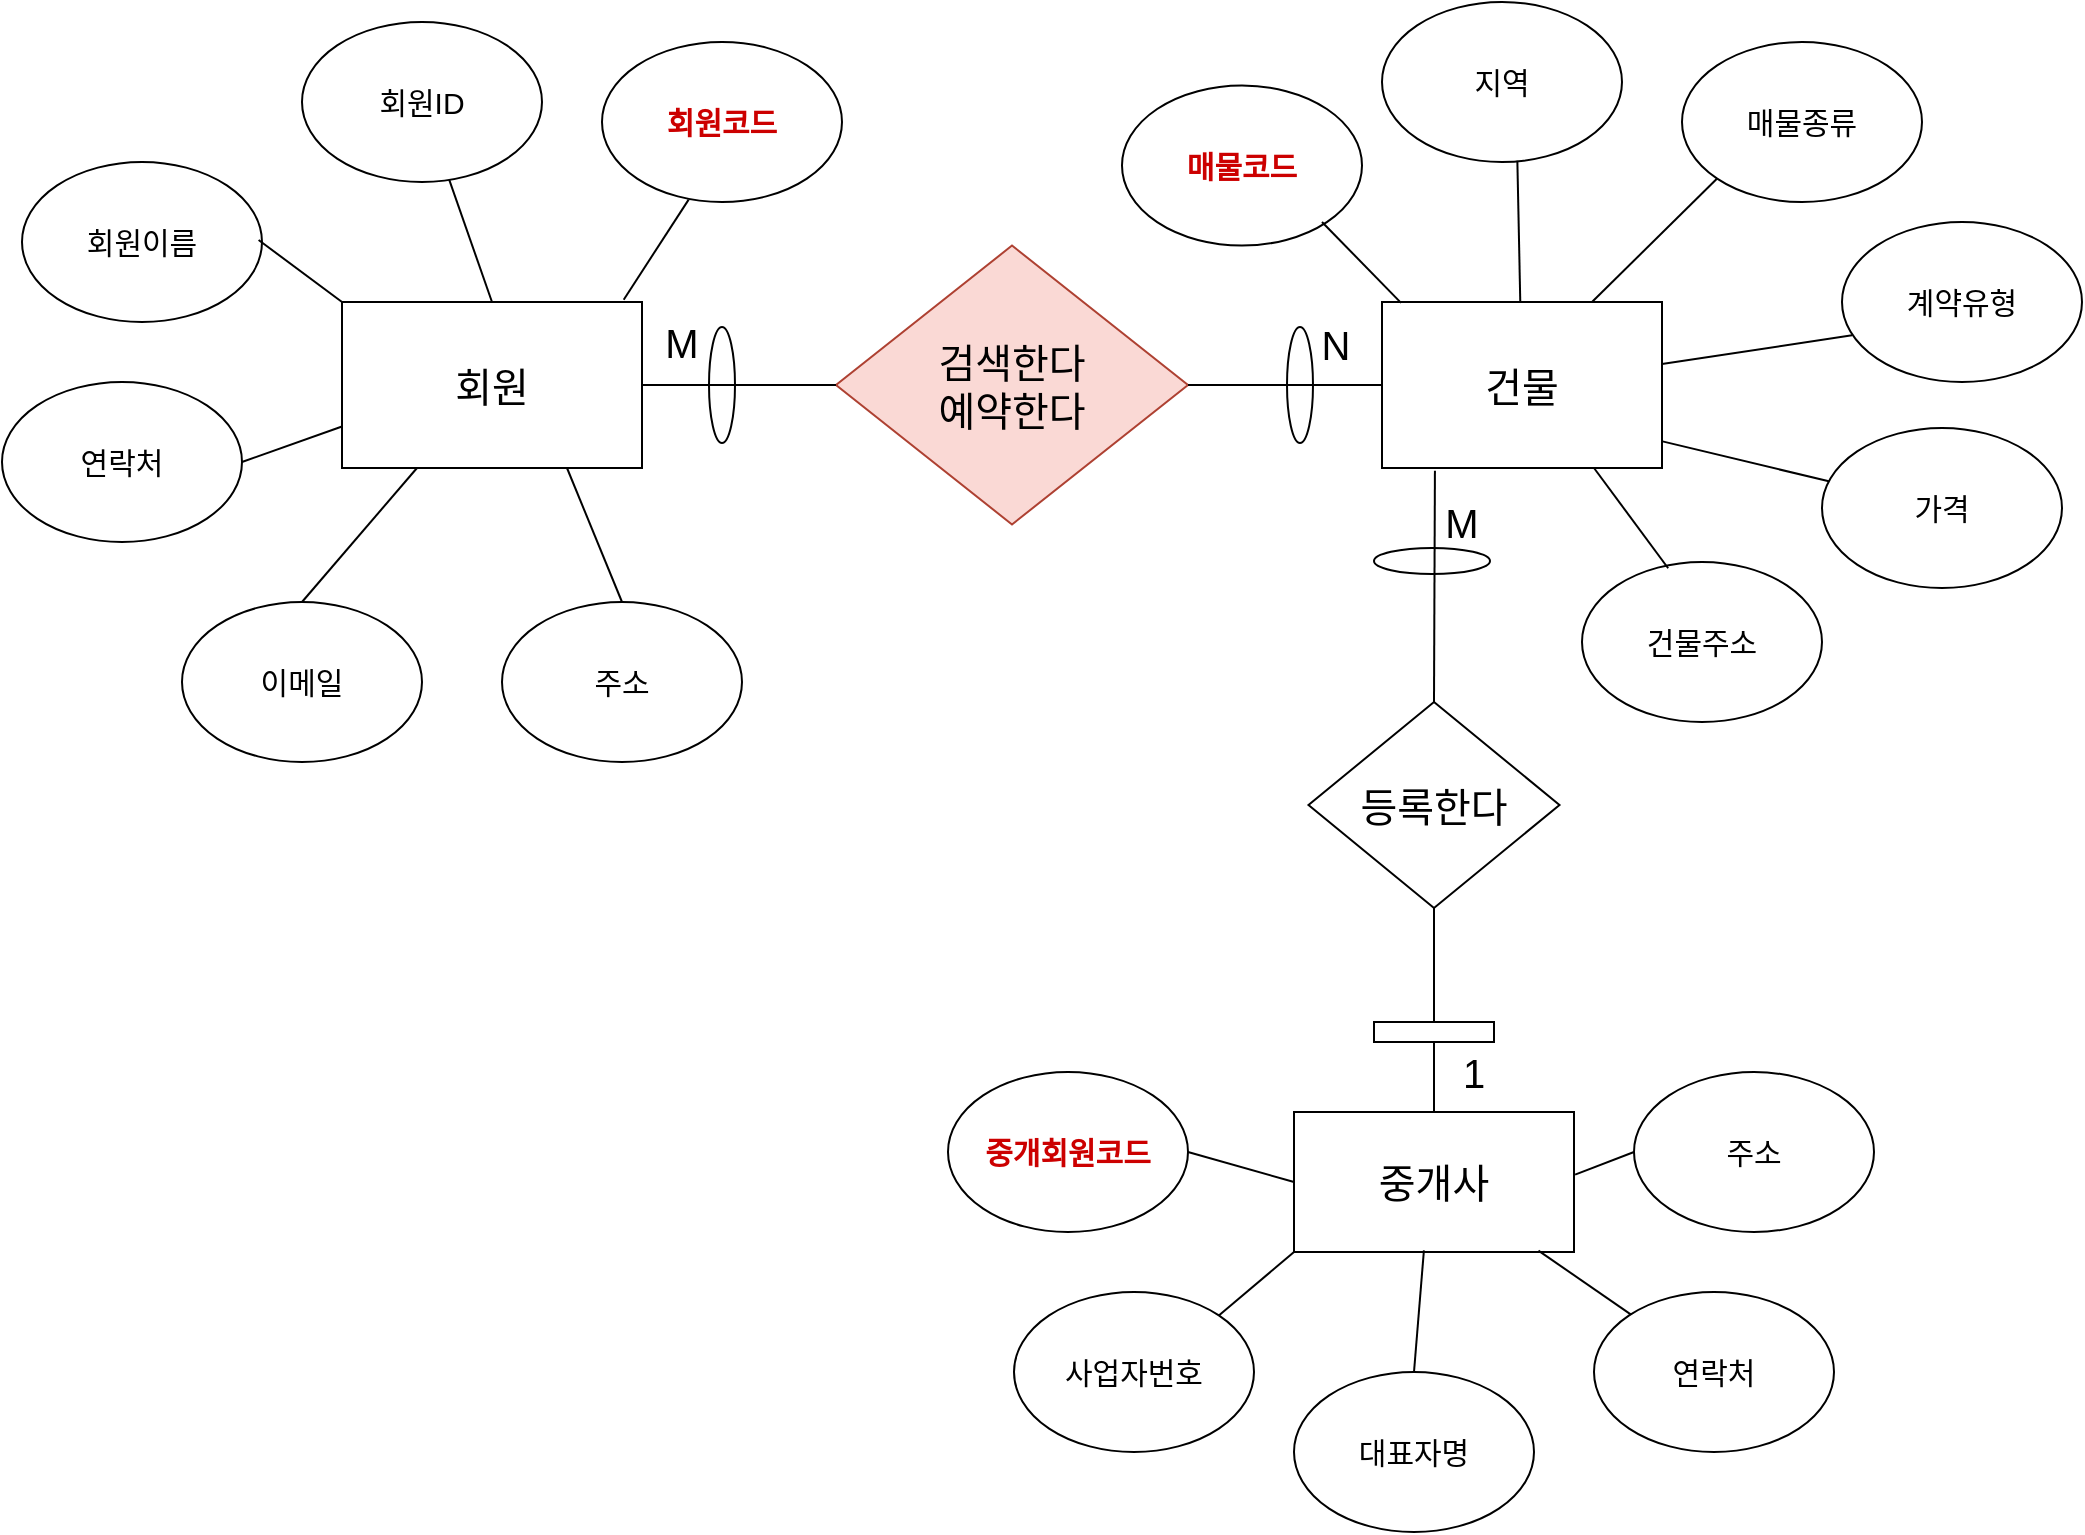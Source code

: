 <mxfile version="14.1.2" type="device"><diagram id="u3wPE3HPDrJIu6_VRbMG" name="페이지-1"><mxGraphModel dx="691" dy="446" grid="1" gridSize="10" guides="1" tooltips="1" connect="1" arrows="1" fold="1" page="1" pageScale="1" pageWidth="3300" pageHeight="2339" math="0" shadow="0"><root><mxCell id="0"/><mxCell id="1" parent="0"/><mxCell id="IWm-o88an2oEyvBA2lfc-1" value="회원" style="rounded=0;whiteSpace=wrap;html=1;fontSize=20;" parent="1" vertex="1"><mxGeometry x="1110" y="670" width="150" height="83" as="geometry"/></mxCell><mxCell id="IWm-o88an2oEyvBA2lfc-2" value="건물" style="rounded=0;whiteSpace=wrap;html=1;fontSize=20;" parent="1" vertex="1"><mxGeometry x="1630" y="670" width="140" height="83" as="geometry"/></mxCell><mxCell id="IWm-o88an2oEyvBA2lfc-3" value="&lt;span&gt;&lt;font&gt;검색한다&lt;br&gt;예약한다&lt;/font&gt;&lt;/span&gt;" style="rhombus;whiteSpace=wrap;html=1;fontSize=20;fontStyle=0;fillColor=#fad9d5;strokeColor=#ae4132;" parent="1" vertex="1"><mxGeometry x="1357" y="641.78" width="176" height="139.45" as="geometry"/></mxCell><mxCell id="IWm-o88an2oEyvBA2lfc-4" value="&lt;b&gt;&lt;font color=&quot;#cc0000&quot;&gt;회원코드&lt;/font&gt;&lt;/b&gt;" style="ellipse;whiteSpace=wrap;html=1;fontSize=15;" parent="1" vertex="1"><mxGeometry x="1240" y="540" width="120" height="80" as="geometry"/></mxCell><mxCell id="IWm-o88an2oEyvBA2lfc-5" value="회원ID" style="ellipse;whiteSpace=wrap;html=1;fontSize=15;" parent="1" vertex="1"><mxGeometry x="1090" y="530" width="120" height="80" as="geometry"/></mxCell><mxCell id="IWm-o88an2oEyvBA2lfc-6" value="회원이름" style="ellipse;whiteSpace=wrap;html=1;fontSize=15;" parent="1" vertex="1"><mxGeometry x="950" y="600" width="120" height="80" as="geometry"/></mxCell><mxCell id="IWm-o88an2oEyvBA2lfc-7" value="연락처" style="ellipse;whiteSpace=wrap;html=1;fontSize=15;" parent="1" vertex="1"><mxGeometry x="940" y="710" width="120" height="80" as="geometry"/></mxCell><mxCell id="IWm-o88an2oEyvBA2lfc-8" value="이메일" style="ellipse;whiteSpace=wrap;html=1;fontSize=15;" parent="1" vertex="1"><mxGeometry x="1030" y="820" width="120" height="80" as="geometry"/></mxCell><mxCell id="IWm-o88an2oEyvBA2lfc-9" value="주소" style="ellipse;whiteSpace=wrap;html=1;fontSize=15;" parent="1" vertex="1"><mxGeometry x="1190" y="820" width="120" height="80" as="geometry"/></mxCell><mxCell id="IWm-o88an2oEyvBA2lfc-11" value="" style="endArrow=none;html=1;fontSize=15;exitX=1;exitY=0.5;exitDx=0;exitDy=0;entryX=0;entryY=0.5;entryDx=0;entryDy=0;" parent="1" source="IWm-o88an2oEyvBA2lfc-1" target="IWm-o88an2oEyvBA2lfc-3" edge="1"><mxGeometry width="50" height="50" relative="1" as="geometry"><mxPoint x="1440" y="790" as="sourcePoint"/><mxPoint x="1490" y="740" as="targetPoint"/></mxGeometry></mxCell><mxCell id="IWm-o88an2oEyvBA2lfc-12" value="" style="endArrow=none;html=1;fontSize=15;entryX=0;entryY=0.5;entryDx=0;entryDy=0;exitX=1;exitY=0.5;exitDx=0;exitDy=0;" parent="1" source="IWm-o88an2oEyvBA2lfc-3" target="IWm-o88an2oEyvBA2lfc-2" edge="1"><mxGeometry width="50" height="50" relative="1" as="geometry"><mxPoint x="1440" y="790" as="sourcePoint"/><mxPoint x="1490" y="740" as="targetPoint"/></mxGeometry></mxCell><mxCell id="IWm-o88an2oEyvBA2lfc-13" value="" style="endArrow=none;html=1;fontSize=15;entryX=0.361;entryY=0.985;entryDx=0;entryDy=0;entryPerimeter=0;exitX=0.939;exitY=-0.014;exitDx=0;exitDy=0;exitPerimeter=0;" parent="1" source="IWm-o88an2oEyvBA2lfc-1" target="IWm-o88an2oEyvBA2lfc-4" edge="1"><mxGeometry width="50" height="50" relative="1" as="geometry"><mxPoint x="1260" y="660" as="sourcePoint"/><mxPoint x="1510" y="740" as="targetPoint"/></mxGeometry></mxCell><mxCell id="IWm-o88an2oEyvBA2lfc-15" value="M" style="text;html=1;strokeColor=none;fillColor=none;align=center;verticalAlign=middle;whiteSpace=wrap;rounded=0;fontSize=20;" parent="1" vertex="1"><mxGeometry x="1260" y="680" width="40" height="20" as="geometry"/></mxCell><mxCell id="IWm-o88an2oEyvBA2lfc-17" value="N" style="text;html=1;strokeColor=none;fillColor=none;align=center;verticalAlign=middle;whiteSpace=wrap;rounded=0;fontSize=20;" parent="1" vertex="1"><mxGeometry x="1587" y="681" width="40" height="20" as="geometry"/></mxCell><mxCell id="IWm-o88an2oEyvBA2lfc-18" value="중개사" style="rounded=0;whiteSpace=wrap;html=1;fontSize=20;" parent="1" vertex="1"><mxGeometry x="1586" y="1075" width="140" height="70" as="geometry"/></mxCell><mxCell id="IWm-o88an2oEyvBA2lfc-21" value="" style="endArrow=none;html=1;fontSize=20;entryX=0.189;entryY=1.016;entryDx=0;entryDy=0;exitX=0.5;exitY=0;exitDx=0;exitDy=0;entryPerimeter=0;" parent="1" target="IWm-o88an2oEyvBA2lfc-2" edge="1" source="IWm-o88an2oEyvBA2lfc-35"><mxGeometry width="50" height="50" relative="1" as="geometry"><mxPoint x="1700.0" y="880" as="sourcePoint"/><mxPoint x="1510" y="770" as="targetPoint"/></mxGeometry></mxCell><mxCell id="IWm-o88an2oEyvBA2lfc-22" value="&lt;b&gt;&lt;font color=&quot;#cc0000&quot;&gt;매물코드&lt;/font&gt;&lt;/b&gt;" style="ellipse;whiteSpace=wrap;html=1;fontSize=15;" parent="1" vertex="1"><mxGeometry x="1500" y="561.78" width="120" height="80" as="geometry"/></mxCell><mxCell id="IWm-o88an2oEyvBA2lfc-23" value="지역" style="ellipse;whiteSpace=wrap;html=1;fontSize=15;" parent="1" vertex="1"><mxGeometry x="1630" y="520" width="120" height="80" as="geometry"/></mxCell><mxCell id="IWm-o88an2oEyvBA2lfc-24" value="매물종류" style="ellipse;whiteSpace=wrap;html=1;fontSize=15;" parent="1" vertex="1"><mxGeometry x="1780" y="540" width="120" height="80" as="geometry"/></mxCell><mxCell id="IWm-o88an2oEyvBA2lfc-25" value="&lt;font color=&quot;#cc0000&quot;&gt;&lt;b&gt;중개회원코드&lt;/b&gt;&lt;/font&gt;" style="ellipse;whiteSpace=wrap;html=1;fontSize=15;" parent="1" vertex="1"><mxGeometry x="1413" y="1055" width="120" height="80" as="geometry"/></mxCell><mxCell id="IWm-o88an2oEyvBA2lfc-26" value="사업자번호" style="ellipse;whiteSpace=wrap;html=1;fontSize=15;" parent="1" vertex="1"><mxGeometry x="1446" y="1165" width="120" height="80" as="geometry"/></mxCell><mxCell id="IWm-o88an2oEyvBA2lfc-27" value="대표자명" style="ellipse;whiteSpace=wrap;html=1;fontSize=15;" parent="1" vertex="1"><mxGeometry x="1586" y="1205" width="120" height="80" as="geometry"/></mxCell><mxCell id="IWm-o88an2oEyvBA2lfc-28" value="연락처" style="ellipse;whiteSpace=wrap;html=1;fontSize=15;" parent="1" vertex="1"><mxGeometry x="1736" y="1165" width="120" height="80" as="geometry"/></mxCell><mxCell id="IWm-o88an2oEyvBA2lfc-30" value="주소" style="ellipse;whiteSpace=wrap;html=1;fontSize=15;" parent="1" vertex="1"><mxGeometry x="1756" y="1055" width="120" height="80" as="geometry"/></mxCell><mxCell id="IWm-o88an2oEyvBA2lfc-32" value="" style="endArrow=none;html=1;fontSize=20;entryX=0.5;entryY=1;entryDx=0;entryDy=0;exitX=0.5;exitY=0;exitDx=0;exitDy=0;" parent="1" source="IWm-o88an2oEyvBA2lfc-18" edge="1"><mxGeometry width="50" height="50" relative="1" as="geometry"><mxPoint x="1656.0" y="1075" as="sourcePoint"/><mxPoint x="1656.0" y="960" as="targetPoint"/></mxGeometry></mxCell><mxCell id="IWm-o88an2oEyvBA2lfc-35" value="등록한다" style="rhombus;whiteSpace=wrap;html=1;fontSize=20;" parent="1" vertex="1"><mxGeometry x="1593.25" y="870" width="125.5" height="103" as="geometry"/></mxCell><mxCell id="IWm-o88an2oEyvBA2lfc-36" value="M" style="text;html=1;strokeColor=none;fillColor=none;align=center;verticalAlign=middle;whiteSpace=wrap;rounded=0;fontSize=20;" parent="1" vertex="1"><mxGeometry x="1650" y="770" width="40" height="20" as="geometry"/></mxCell><mxCell id="IWm-o88an2oEyvBA2lfc-37" value="1" style="text;html=1;strokeColor=none;fillColor=none;align=center;verticalAlign=middle;whiteSpace=wrap;rounded=0;fontSize=20;" parent="1" vertex="1"><mxGeometry x="1656" y="1045" width="40" height="20" as="geometry"/></mxCell><mxCell id="IWm-o88an2oEyvBA2lfc-40" value="" style="endArrow=none;html=1;fontSize=15;exitX=0.5;exitY=0;exitDx=0;exitDy=0;" parent="1" source="IWm-o88an2oEyvBA2lfc-1" target="IWm-o88an2oEyvBA2lfc-5" edge="1"><mxGeometry width="50" height="50" relative="1" as="geometry"><mxPoint x="1260.85" y="678.838" as="sourcePoint"/><mxPoint x="1293.32" y="628.8" as="targetPoint"/></mxGeometry></mxCell><mxCell id="IWm-o88an2oEyvBA2lfc-41" value="" style="endArrow=none;html=1;fontSize=15;exitX=0;exitY=0;exitDx=0;exitDy=0;" parent="1" source="IWm-o88an2oEyvBA2lfc-1" edge="1"><mxGeometry width="50" height="50" relative="1" as="geometry"><mxPoint x="1090.0" y="700" as="sourcePoint"/><mxPoint x="1068.307" y="639.004" as="targetPoint"/></mxGeometry></mxCell><mxCell id="IWm-o88an2oEyvBA2lfc-42" value="" style="endArrow=none;html=1;fontSize=15;exitX=0;exitY=0.75;exitDx=0;exitDy=0;entryX=1;entryY=0.5;entryDx=0;entryDy=0;" parent="1" source="IWm-o88an2oEyvBA2lfc-1" target="IWm-o88an2oEyvBA2lfc-7" edge="1"><mxGeometry width="50" height="50" relative="1" as="geometry"><mxPoint x="1120" y="680.0" as="sourcePoint"/><mxPoint x="1078.307" y="649.004" as="targetPoint"/></mxGeometry></mxCell><mxCell id="IWm-o88an2oEyvBA2lfc-43" value="" style="endArrow=none;html=1;fontSize=15;exitX=0.25;exitY=1;exitDx=0;exitDy=0;entryX=0.5;entryY=0;entryDx=0;entryDy=0;" parent="1" source="IWm-o88an2oEyvBA2lfc-1" target="IWm-o88an2oEyvBA2lfc-8" edge="1"><mxGeometry width="50" height="50" relative="1" as="geometry"><mxPoint x="1120" y="742.25" as="sourcePoint"/><mxPoint x="1070.0" y="760" as="targetPoint"/></mxGeometry></mxCell><mxCell id="IWm-o88an2oEyvBA2lfc-44" value="" style="endArrow=none;html=1;fontSize=15;exitX=0.75;exitY=1;exitDx=0;exitDy=0;entryX=0.5;entryY=0;entryDx=0;entryDy=0;" parent="1" source="IWm-o88an2oEyvBA2lfc-1" target="IWm-o88an2oEyvBA2lfc-9" edge="1"><mxGeometry width="50" height="50" relative="1" as="geometry"><mxPoint x="1157.5" y="763" as="sourcePoint"/><mxPoint x="1130" y="810" as="targetPoint"/></mxGeometry></mxCell><mxCell id="IWm-o88an2oEyvBA2lfc-45" value="" style="endArrow=none;html=1;fontSize=15;entryX=0;entryY=0.5;entryDx=0;entryDy=0;exitX=1;exitY=0.5;exitDx=0;exitDy=0;" parent="1" source="IWm-o88an2oEyvBA2lfc-25" target="IWm-o88an2oEyvBA2lfc-18" edge="1"><mxGeometry width="50" height="50" relative="1" as="geometry"><mxPoint x="1543" y="1120" as="sourcePoint"/><mxPoint x="1593" y="1070" as="targetPoint"/></mxGeometry></mxCell><mxCell id="lhCMpyNS6NEBSbxRjuIq-1" value="" style="endArrow=none;html=1;fontSize=15;entryX=0;entryY=1;entryDx=0;entryDy=0;exitX=1;exitY=0;exitDx=0;exitDy=0;" edge="1" parent="1" source="IWm-o88an2oEyvBA2lfc-26" target="IWm-o88an2oEyvBA2lfc-18"><mxGeometry width="50" height="50" relative="1" as="geometry"><mxPoint x="1550.25" y="1165" as="sourcePoint"/><mxPoint x="1593.25" y="1170" as="targetPoint"/></mxGeometry></mxCell><mxCell id="lhCMpyNS6NEBSbxRjuIq-2" value="" style="endArrow=none;html=1;fontSize=15;entryX=0.464;entryY=0.988;entryDx=0;entryDy=0;exitX=0.5;exitY=0;exitDx=0;exitDy=0;entryPerimeter=0;" edge="1" parent="1" source="IWm-o88an2oEyvBA2lfc-27" target="IWm-o88an2oEyvBA2lfc-18"><mxGeometry width="50" height="50" relative="1" as="geometry"><mxPoint x="1618.426" y="1196.716" as="sourcePoint"/><mxPoint x="1656" y="1165" as="targetPoint"/></mxGeometry></mxCell><mxCell id="lhCMpyNS6NEBSbxRjuIq-3" value="" style="endArrow=none;html=1;fontSize=15;entryX=0.873;entryY=0.99;entryDx=0;entryDy=0;entryPerimeter=0;" edge="1" parent="1" source="IWm-o88an2oEyvBA2lfc-28" target="IWm-o88an2oEyvBA2lfc-18"><mxGeometry width="50" height="50" relative="1" as="geometry"><mxPoint x="1656" y="1215" as="sourcePoint"/><mxPoint x="1705" y="1144" as="targetPoint"/></mxGeometry></mxCell><mxCell id="lhCMpyNS6NEBSbxRjuIq-5" value="" style="endArrow=none;html=1;fontSize=15;exitX=0;exitY=0.5;exitDx=0;exitDy=0;entryX=1.004;entryY=0.447;entryDx=0;entryDy=0;entryPerimeter=0;" edge="1" parent="1" source="IWm-o88an2oEyvBA2lfc-30" target="IWm-o88an2oEyvBA2lfc-18"><mxGeometry width="50" height="50" relative="1" as="geometry"><mxPoint x="1756.002" y="1111.324" as="sourcePoint"/><mxPoint x="1707.32" y="1078.68" as="targetPoint"/></mxGeometry></mxCell><mxCell id="lhCMpyNS6NEBSbxRjuIq-6" value="계약유형" style="ellipse;whiteSpace=wrap;html=1;fontSize=15;" vertex="1" parent="1"><mxGeometry x="1860" y="630" width="120" height="80" as="geometry"/></mxCell><mxCell id="lhCMpyNS6NEBSbxRjuIq-7" value="가격" style="ellipse;whiteSpace=wrap;html=1;fontSize=15;" vertex="1" parent="1"><mxGeometry x="1850" y="733" width="120" height="80" as="geometry"/></mxCell><mxCell id="lhCMpyNS6NEBSbxRjuIq-8" value="건물주소" style="ellipse;whiteSpace=wrap;html=1;fontSize=15;" vertex="1" parent="1"><mxGeometry x="1730" y="800" width="120" height="80" as="geometry"/></mxCell><mxCell id="lhCMpyNS6NEBSbxRjuIq-10" value="" style="endArrow=none;html=1;exitX=0.068;exitY=0.005;exitDx=0;exitDy=0;exitPerimeter=0;" edge="1" parent="1" source="IWm-o88an2oEyvBA2lfc-2"><mxGeometry width="50" height="50" relative="1" as="geometry"><mxPoint x="1550" y="680" as="sourcePoint"/><mxPoint x="1600" y="630" as="targetPoint"/></mxGeometry></mxCell><mxCell id="lhCMpyNS6NEBSbxRjuIq-11" value="" style="endArrow=none;html=1;entryX=0.564;entryY=0.992;entryDx=0;entryDy=0;entryPerimeter=0;" edge="1" parent="1" source="IWm-o88an2oEyvBA2lfc-2" target="IWm-o88an2oEyvBA2lfc-23"><mxGeometry width="50" height="50" relative="1" as="geometry"><mxPoint x="1680" y="641.78" as="sourcePoint"/><mxPoint x="1730" y="591.78" as="targetPoint"/></mxGeometry></mxCell><mxCell id="lhCMpyNS6NEBSbxRjuIq-12" value="" style="endArrow=none;html=1;entryX=0;entryY=1;entryDx=0;entryDy=0;exitX=0.75;exitY=0;exitDx=0;exitDy=0;" edge="1" parent="1" source="IWm-o88an2oEyvBA2lfc-2" target="IWm-o88an2oEyvBA2lfc-24"><mxGeometry width="50" height="50" relative="1" as="geometry"><mxPoint x="1709.141" y="680" as="sourcePoint"/><mxPoint x="1707.68" y="609.36" as="targetPoint"/></mxGeometry></mxCell><mxCell id="lhCMpyNS6NEBSbxRjuIq-13" value="" style="endArrow=none;html=1;entryX=0.042;entryY=0.708;entryDx=0;entryDy=0;entryPerimeter=0;" edge="1" parent="1" source="IWm-o88an2oEyvBA2lfc-2" target="lhCMpyNS6NEBSbxRjuIq-6"><mxGeometry width="50" height="50" relative="1" as="geometry"><mxPoint x="1745" y="680" as="sourcePoint"/><mxPoint x="1807.574" y="618.284" as="targetPoint"/></mxGeometry></mxCell><mxCell id="lhCMpyNS6NEBSbxRjuIq-14" value="" style="endArrow=none;html=1;exitX=0.998;exitY=0.838;exitDx=0;exitDy=0;exitPerimeter=0;" edge="1" parent="1" source="IWm-o88an2oEyvBA2lfc-2" target="lhCMpyNS6NEBSbxRjuIq-7"><mxGeometry width="50" height="50" relative="1" as="geometry"><mxPoint x="1780" y="710.956" as="sourcePoint"/><mxPoint x="1875.04" y="696.64" as="targetPoint"/></mxGeometry></mxCell><mxCell id="lhCMpyNS6NEBSbxRjuIq-15" value="" style="endArrow=none;html=1;exitX=0.998;exitY=0.838;exitDx=0;exitDy=0;exitPerimeter=0;entryX=0.359;entryY=0.039;entryDx=0;entryDy=0;entryPerimeter=0;" edge="1" parent="1" target="lhCMpyNS6NEBSbxRjuIq-8"><mxGeometry width="50" height="50" relative="1" as="geometry"><mxPoint x="1736.0" y="753.004" as="sourcePoint"/><mxPoint x="1819.763" y="773.02" as="targetPoint"/></mxGeometry></mxCell><mxCell id="lhCMpyNS6NEBSbxRjuIq-16" value="" style="ellipse;whiteSpace=wrap;html=1;rotation=-90;fillColor=none;" vertex="1" parent="1"><mxGeometry x="1560" y="705" width="58" height="13" as="geometry"/></mxCell><mxCell id="lhCMpyNS6NEBSbxRjuIq-20" value="" style="ellipse;whiteSpace=wrap;html=1;rotation=-90;fillColor=none;" vertex="1" parent="1"><mxGeometry x="1271" y="705" width="58" height="13" as="geometry"/></mxCell><mxCell id="lhCMpyNS6NEBSbxRjuIq-21" value="" style="ellipse;whiteSpace=wrap;html=1;rotation=-180;fillColor=none;" vertex="1" parent="1"><mxGeometry x="1626" y="793" width="58" height="13" as="geometry"/></mxCell><mxCell id="lhCMpyNS6NEBSbxRjuIq-23" value="" style="rounded=0;whiteSpace=wrap;html=1;fontColor=#000000;direction=west;" vertex="1" parent="1"><mxGeometry x="1626" y="1030" width="60" height="10" as="geometry"/></mxCell></root></mxGraphModel></diagram></mxfile>